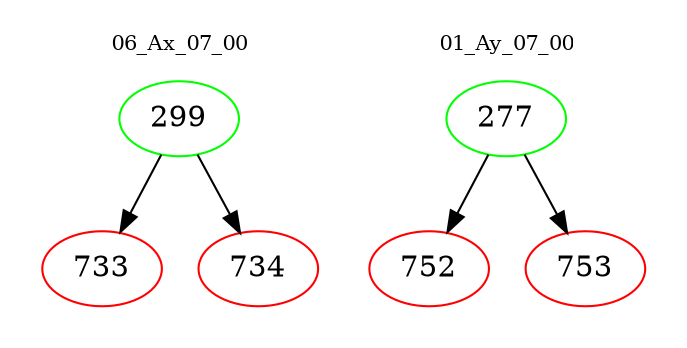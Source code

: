 digraph{
subgraph cluster_0 {
color = white
label = "06_Ax_07_00";
fontsize=10;
T0_299 [label="299", color="green"]
T0_299 -> T0_733 [color="black"]
T0_733 [label="733", color="red"]
T0_299 -> T0_734 [color="black"]
T0_734 [label="734", color="red"]
}
subgraph cluster_1 {
color = white
label = "01_Ay_07_00";
fontsize=10;
T1_277 [label="277", color="green"]
T1_277 -> T1_752 [color="black"]
T1_752 [label="752", color="red"]
T1_277 -> T1_753 [color="black"]
T1_753 [label="753", color="red"]
}
}
